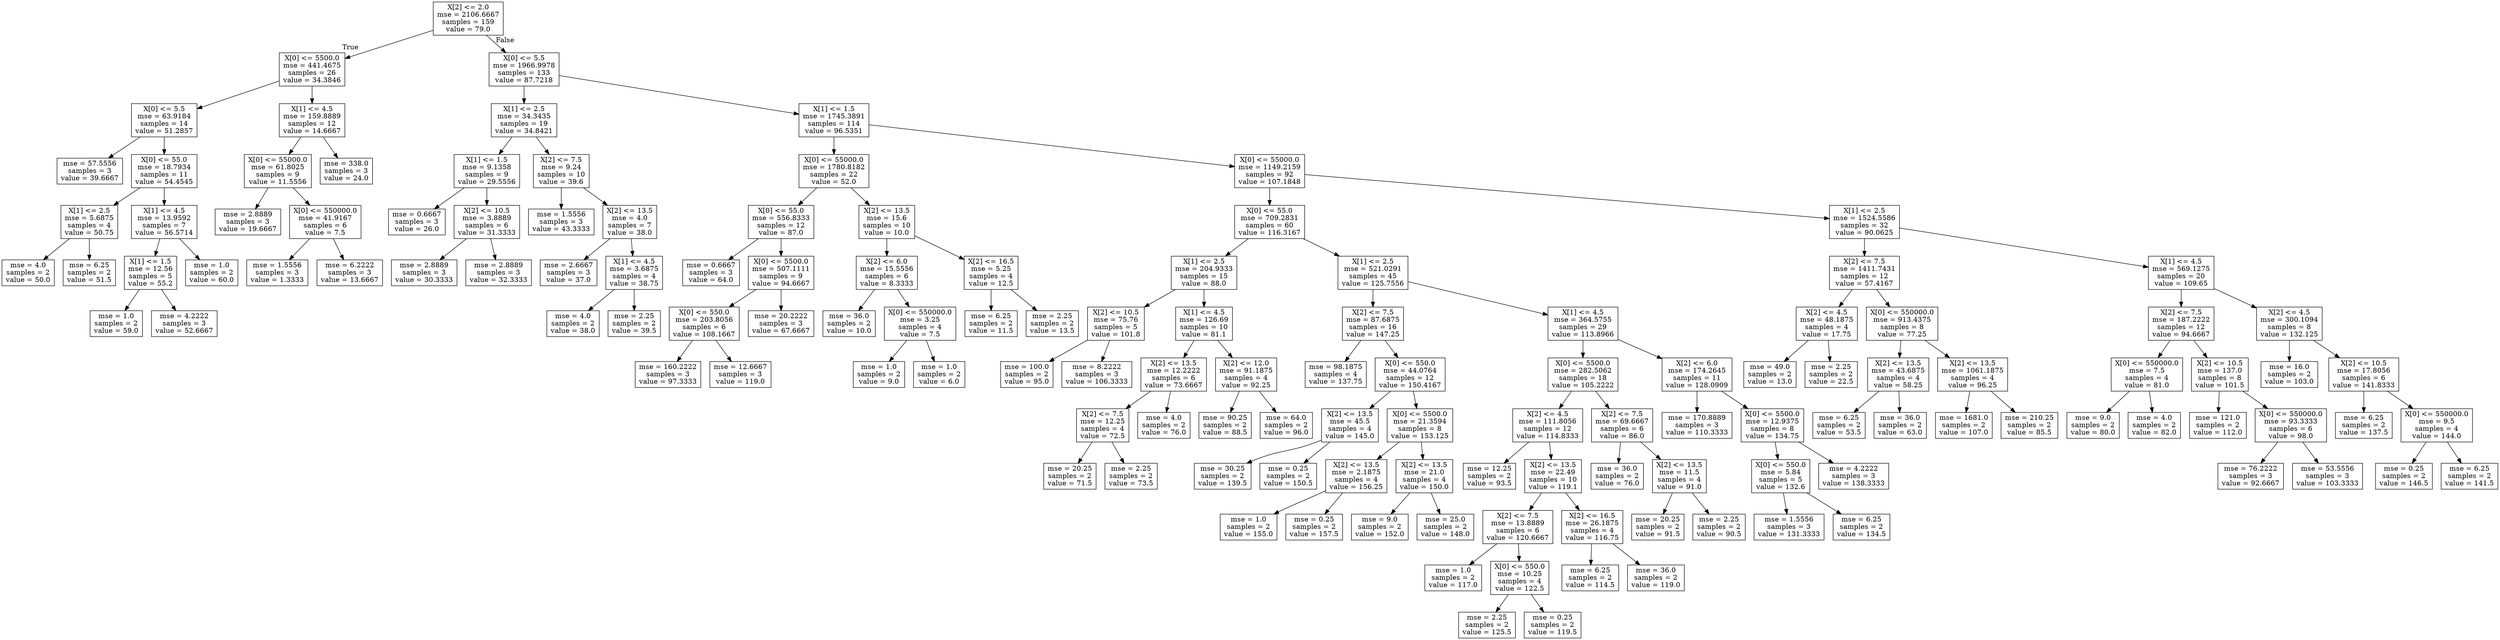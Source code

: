 digraph Tree {
node [shape=box] ;
0 [label="X[2] <= 2.0\nmse = 2106.6667\nsamples = 159\nvalue = 79.0"] ;
1 [label="X[0] <= 5500.0\nmse = 441.4675\nsamples = 26\nvalue = 34.3846"] ;
0 -> 1 [labeldistance=2.5, labelangle=45, headlabel="True"] ;
2 [label="X[0] <= 5.5\nmse = 63.9184\nsamples = 14\nvalue = 51.2857"] ;
1 -> 2 ;
3 [label="mse = 57.5556\nsamples = 3\nvalue = 39.6667"] ;
2 -> 3 ;
4 [label="X[0] <= 55.0\nmse = 18.7934\nsamples = 11\nvalue = 54.4545"] ;
2 -> 4 ;
5 [label="X[1] <= 2.5\nmse = 5.6875\nsamples = 4\nvalue = 50.75"] ;
4 -> 5 ;
6 [label="mse = 4.0\nsamples = 2\nvalue = 50.0"] ;
5 -> 6 ;
7 [label="mse = 6.25\nsamples = 2\nvalue = 51.5"] ;
5 -> 7 ;
8 [label="X[1] <= 4.5\nmse = 13.9592\nsamples = 7\nvalue = 56.5714"] ;
4 -> 8 ;
9 [label="X[1] <= 1.5\nmse = 12.56\nsamples = 5\nvalue = 55.2"] ;
8 -> 9 ;
10 [label="mse = 1.0\nsamples = 2\nvalue = 59.0"] ;
9 -> 10 ;
11 [label="mse = 4.2222\nsamples = 3\nvalue = 52.6667"] ;
9 -> 11 ;
12 [label="mse = 1.0\nsamples = 2\nvalue = 60.0"] ;
8 -> 12 ;
13 [label="X[1] <= 4.5\nmse = 159.8889\nsamples = 12\nvalue = 14.6667"] ;
1 -> 13 ;
14 [label="X[0] <= 55000.0\nmse = 61.8025\nsamples = 9\nvalue = 11.5556"] ;
13 -> 14 ;
15 [label="mse = 2.8889\nsamples = 3\nvalue = 19.6667"] ;
14 -> 15 ;
16 [label="X[0] <= 550000.0\nmse = 41.9167\nsamples = 6\nvalue = 7.5"] ;
14 -> 16 ;
17 [label="mse = 1.5556\nsamples = 3\nvalue = 1.3333"] ;
16 -> 17 ;
18 [label="mse = 6.2222\nsamples = 3\nvalue = 13.6667"] ;
16 -> 18 ;
19 [label="mse = 338.0\nsamples = 3\nvalue = 24.0"] ;
13 -> 19 ;
20 [label="X[0] <= 5.5\nmse = 1966.9978\nsamples = 133\nvalue = 87.7218"] ;
0 -> 20 [labeldistance=2.5, labelangle=-45, headlabel="False"] ;
21 [label="X[1] <= 2.5\nmse = 34.3435\nsamples = 19\nvalue = 34.8421"] ;
20 -> 21 ;
22 [label="X[1] <= 1.5\nmse = 9.1358\nsamples = 9\nvalue = 29.5556"] ;
21 -> 22 ;
23 [label="mse = 0.6667\nsamples = 3\nvalue = 26.0"] ;
22 -> 23 ;
24 [label="X[2] <= 10.5\nmse = 3.8889\nsamples = 6\nvalue = 31.3333"] ;
22 -> 24 ;
25 [label="mse = 2.8889\nsamples = 3\nvalue = 30.3333"] ;
24 -> 25 ;
26 [label="mse = 2.8889\nsamples = 3\nvalue = 32.3333"] ;
24 -> 26 ;
27 [label="X[2] <= 7.5\nmse = 9.24\nsamples = 10\nvalue = 39.6"] ;
21 -> 27 ;
28 [label="mse = 1.5556\nsamples = 3\nvalue = 43.3333"] ;
27 -> 28 ;
29 [label="X[2] <= 13.5\nmse = 4.0\nsamples = 7\nvalue = 38.0"] ;
27 -> 29 ;
30 [label="mse = 2.6667\nsamples = 3\nvalue = 37.0"] ;
29 -> 30 ;
31 [label="X[1] <= 4.5\nmse = 3.6875\nsamples = 4\nvalue = 38.75"] ;
29 -> 31 ;
32 [label="mse = 4.0\nsamples = 2\nvalue = 38.0"] ;
31 -> 32 ;
33 [label="mse = 2.25\nsamples = 2\nvalue = 39.5"] ;
31 -> 33 ;
34 [label="X[1] <= 1.5\nmse = 1745.3891\nsamples = 114\nvalue = 96.5351"] ;
20 -> 34 ;
35 [label="X[0] <= 55000.0\nmse = 1780.8182\nsamples = 22\nvalue = 52.0"] ;
34 -> 35 ;
36 [label="X[0] <= 55.0\nmse = 556.8333\nsamples = 12\nvalue = 87.0"] ;
35 -> 36 ;
37 [label="mse = 0.6667\nsamples = 3\nvalue = 64.0"] ;
36 -> 37 ;
38 [label="X[0] <= 5500.0\nmse = 507.1111\nsamples = 9\nvalue = 94.6667"] ;
36 -> 38 ;
39 [label="X[0] <= 550.0\nmse = 203.8056\nsamples = 6\nvalue = 108.1667"] ;
38 -> 39 ;
40 [label="mse = 160.2222\nsamples = 3\nvalue = 97.3333"] ;
39 -> 40 ;
41 [label="mse = 12.6667\nsamples = 3\nvalue = 119.0"] ;
39 -> 41 ;
42 [label="mse = 20.2222\nsamples = 3\nvalue = 67.6667"] ;
38 -> 42 ;
43 [label="X[2] <= 13.5\nmse = 15.6\nsamples = 10\nvalue = 10.0"] ;
35 -> 43 ;
44 [label="X[2] <= 6.0\nmse = 15.5556\nsamples = 6\nvalue = 8.3333"] ;
43 -> 44 ;
45 [label="mse = 36.0\nsamples = 2\nvalue = 10.0"] ;
44 -> 45 ;
46 [label="X[0] <= 550000.0\nmse = 3.25\nsamples = 4\nvalue = 7.5"] ;
44 -> 46 ;
47 [label="mse = 1.0\nsamples = 2\nvalue = 9.0"] ;
46 -> 47 ;
48 [label="mse = 1.0\nsamples = 2\nvalue = 6.0"] ;
46 -> 48 ;
49 [label="X[2] <= 16.5\nmse = 5.25\nsamples = 4\nvalue = 12.5"] ;
43 -> 49 ;
50 [label="mse = 6.25\nsamples = 2\nvalue = 11.5"] ;
49 -> 50 ;
51 [label="mse = 2.25\nsamples = 2\nvalue = 13.5"] ;
49 -> 51 ;
52 [label="X[0] <= 55000.0\nmse = 1149.2159\nsamples = 92\nvalue = 107.1848"] ;
34 -> 52 ;
53 [label="X[0] <= 55.0\nmse = 709.2831\nsamples = 60\nvalue = 116.3167"] ;
52 -> 53 ;
54 [label="X[1] <= 2.5\nmse = 204.9333\nsamples = 15\nvalue = 88.0"] ;
53 -> 54 ;
55 [label="X[2] <= 10.5\nmse = 75.76\nsamples = 5\nvalue = 101.8"] ;
54 -> 55 ;
56 [label="mse = 100.0\nsamples = 2\nvalue = 95.0"] ;
55 -> 56 ;
57 [label="mse = 8.2222\nsamples = 3\nvalue = 106.3333"] ;
55 -> 57 ;
58 [label="X[1] <= 4.5\nmse = 126.69\nsamples = 10\nvalue = 81.1"] ;
54 -> 58 ;
59 [label="X[2] <= 13.5\nmse = 12.2222\nsamples = 6\nvalue = 73.6667"] ;
58 -> 59 ;
60 [label="X[2] <= 7.5\nmse = 12.25\nsamples = 4\nvalue = 72.5"] ;
59 -> 60 ;
61 [label="mse = 20.25\nsamples = 2\nvalue = 71.5"] ;
60 -> 61 ;
62 [label="mse = 2.25\nsamples = 2\nvalue = 73.5"] ;
60 -> 62 ;
63 [label="mse = 4.0\nsamples = 2\nvalue = 76.0"] ;
59 -> 63 ;
64 [label="X[2] <= 12.0\nmse = 91.1875\nsamples = 4\nvalue = 92.25"] ;
58 -> 64 ;
65 [label="mse = 90.25\nsamples = 2\nvalue = 88.5"] ;
64 -> 65 ;
66 [label="mse = 64.0\nsamples = 2\nvalue = 96.0"] ;
64 -> 66 ;
67 [label="X[1] <= 2.5\nmse = 521.0291\nsamples = 45\nvalue = 125.7556"] ;
53 -> 67 ;
68 [label="X[2] <= 7.5\nmse = 87.6875\nsamples = 16\nvalue = 147.25"] ;
67 -> 68 ;
69 [label="mse = 98.1875\nsamples = 4\nvalue = 137.75"] ;
68 -> 69 ;
70 [label="X[0] <= 550.0\nmse = 44.0764\nsamples = 12\nvalue = 150.4167"] ;
68 -> 70 ;
71 [label="X[2] <= 13.5\nmse = 45.5\nsamples = 4\nvalue = 145.0"] ;
70 -> 71 ;
72 [label="mse = 30.25\nsamples = 2\nvalue = 139.5"] ;
71 -> 72 ;
73 [label="mse = 0.25\nsamples = 2\nvalue = 150.5"] ;
71 -> 73 ;
74 [label="X[0] <= 5500.0\nmse = 21.3594\nsamples = 8\nvalue = 153.125"] ;
70 -> 74 ;
75 [label="X[2] <= 13.5\nmse = 2.1875\nsamples = 4\nvalue = 156.25"] ;
74 -> 75 ;
76 [label="mse = 1.0\nsamples = 2\nvalue = 155.0"] ;
75 -> 76 ;
77 [label="mse = 0.25\nsamples = 2\nvalue = 157.5"] ;
75 -> 77 ;
78 [label="X[2] <= 13.5\nmse = 21.0\nsamples = 4\nvalue = 150.0"] ;
74 -> 78 ;
79 [label="mse = 9.0\nsamples = 2\nvalue = 152.0"] ;
78 -> 79 ;
80 [label="mse = 25.0\nsamples = 2\nvalue = 148.0"] ;
78 -> 80 ;
81 [label="X[1] <= 4.5\nmse = 364.5755\nsamples = 29\nvalue = 113.8966"] ;
67 -> 81 ;
82 [label="X[0] <= 5500.0\nmse = 282.5062\nsamples = 18\nvalue = 105.2222"] ;
81 -> 82 ;
83 [label="X[2] <= 4.5\nmse = 111.8056\nsamples = 12\nvalue = 114.8333"] ;
82 -> 83 ;
84 [label="mse = 12.25\nsamples = 2\nvalue = 93.5"] ;
83 -> 84 ;
85 [label="X[2] <= 13.5\nmse = 22.49\nsamples = 10\nvalue = 119.1"] ;
83 -> 85 ;
86 [label="X[2] <= 7.5\nmse = 13.8889\nsamples = 6\nvalue = 120.6667"] ;
85 -> 86 ;
87 [label="mse = 1.0\nsamples = 2\nvalue = 117.0"] ;
86 -> 87 ;
88 [label="X[0] <= 550.0\nmse = 10.25\nsamples = 4\nvalue = 122.5"] ;
86 -> 88 ;
89 [label="mse = 2.25\nsamples = 2\nvalue = 125.5"] ;
88 -> 89 ;
90 [label="mse = 0.25\nsamples = 2\nvalue = 119.5"] ;
88 -> 90 ;
91 [label="X[2] <= 16.5\nmse = 26.1875\nsamples = 4\nvalue = 116.75"] ;
85 -> 91 ;
92 [label="mse = 6.25\nsamples = 2\nvalue = 114.5"] ;
91 -> 92 ;
93 [label="mse = 36.0\nsamples = 2\nvalue = 119.0"] ;
91 -> 93 ;
94 [label="X[2] <= 7.5\nmse = 69.6667\nsamples = 6\nvalue = 86.0"] ;
82 -> 94 ;
95 [label="mse = 36.0\nsamples = 2\nvalue = 76.0"] ;
94 -> 95 ;
96 [label="X[2] <= 13.5\nmse = 11.5\nsamples = 4\nvalue = 91.0"] ;
94 -> 96 ;
97 [label="mse = 20.25\nsamples = 2\nvalue = 91.5"] ;
96 -> 97 ;
98 [label="mse = 2.25\nsamples = 2\nvalue = 90.5"] ;
96 -> 98 ;
99 [label="X[2] <= 6.0\nmse = 174.2645\nsamples = 11\nvalue = 128.0909"] ;
81 -> 99 ;
100 [label="mse = 170.8889\nsamples = 3\nvalue = 110.3333"] ;
99 -> 100 ;
101 [label="X[0] <= 5500.0\nmse = 12.9375\nsamples = 8\nvalue = 134.75"] ;
99 -> 101 ;
102 [label="X[0] <= 550.0\nmse = 5.84\nsamples = 5\nvalue = 132.6"] ;
101 -> 102 ;
103 [label="mse = 1.5556\nsamples = 3\nvalue = 131.3333"] ;
102 -> 103 ;
104 [label="mse = 6.25\nsamples = 2\nvalue = 134.5"] ;
102 -> 104 ;
105 [label="mse = 4.2222\nsamples = 3\nvalue = 138.3333"] ;
101 -> 105 ;
106 [label="X[1] <= 2.5\nmse = 1524.5586\nsamples = 32\nvalue = 90.0625"] ;
52 -> 106 ;
107 [label="X[2] <= 7.5\nmse = 1411.7431\nsamples = 12\nvalue = 57.4167"] ;
106 -> 107 ;
108 [label="X[2] <= 4.5\nmse = 48.1875\nsamples = 4\nvalue = 17.75"] ;
107 -> 108 ;
109 [label="mse = 49.0\nsamples = 2\nvalue = 13.0"] ;
108 -> 109 ;
110 [label="mse = 2.25\nsamples = 2\nvalue = 22.5"] ;
108 -> 110 ;
111 [label="X[0] <= 550000.0\nmse = 913.4375\nsamples = 8\nvalue = 77.25"] ;
107 -> 111 ;
112 [label="X[2] <= 13.5\nmse = 43.6875\nsamples = 4\nvalue = 58.25"] ;
111 -> 112 ;
113 [label="mse = 6.25\nsamples = 2\nvalue = 53.5"] ;
112 -> 113 ;
114 [label="mse = 36.0\nsamples = 2\nvalue = 63.0"] ;
112 -> 114 ;
115 [label="X[2] <= 13.5\nmse = 1061.1875\nsamples = 4\nvalue = 96.25"] ;
111 -> 115 ;
116 [label="mse = 1681.0\nsamples = 2\nvalue = 107.0"] ;
115 -> 116 ;
117 [label="mse = 210.25\nsamples = 2\nvalue = 85.5"] ;
115 -> 117 ;
118 [label="X[1] <= 4.5\nmse = 569.1275\nsamples = 20\nvalue = 109.65"] ;
106 -> 118 ;
119 [label="X[2] <= 7.5\nmse = 187.2222\nsamples = 12\nvalue = 94.6667"] ;
118 -> 119 ;
120 [label="X[0] <= 550000.0\nmse = 7.5\nsamples = 4\nvalue = 81.0"] ;
119 -> 120 ;
121 [label="mse = 9.0\nsamples = 2\nvalue = 80.0"] ;
120 -> 121 ;
122 [label="mse = 4.0\nsamples = 2\nvalue = 82.0"] ;
120 -> 122 ;
123 [label="X[2] <= 10.5\nmse = 137.0\nsamples = 8\nvalue = 101.5"] ;
119 -> 123 ;
124 [label="mse = 121.0\nsamples = 2\nvalue = 112.0"] ;
123 -> 124 ;
125 [label="X[0] <= 550000.0\nmse = 93.3333\nsamples = 6\nvalue = 98.0"] ;
123 -> 125 ;
126 [label="mse = 76.2222\nsamples = 3\nvalue = 92.6667"] ;
125 -> 126 ;
127 [label="mse = 53.5556\nsamples = 3\nvalue = 103.3333"] ;
125 -> 127 ;
128 [label="X[2] <= 4.5\nmse = 300.1094\nsamples = 8\nvalue = 132.125"] ;
118 -> 128 ;
129 [label="mse = 16.0\nsamples = 2\nvalue = 103.0"] ;
128 -> 129 ;
130 [label="X[2] <= 10.5\nmse = 17.8056\nsamples = 6\nvalue = 141.8333"] ;
128 -> 130 ;
131 [label="mse = 6.25\nsamples = 2\nvalue = 137.5"] ;
130 -> 131 ;
132 [label="X[0] <= 550000.0\nmse = 9.5\nsamples = 4\nvalue = 144.0"] ;
130 -> 132 ;
133 [label="mse = 0.25\nsamples = 2\nvalue = 146.5"] ;
132 -> 133 ;
134 [label="mse = 6.25\nsamples = 2\nvalue = 141.5"] ;
132 -> 134 ;
}